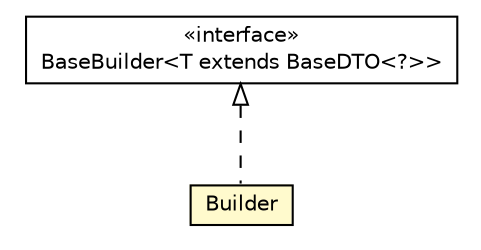 #!/usr/local/bin/dot
#
# Class diagram 
# Generated by UMLGraph version 5.1 (http://www.umlgraph.org/)
#

digraph G {
	edge [fontname="Helvetica",fontsize=10,labelfontname="Helvetica",labelfontsize=10];
	node [fontname="Helvetica",fontsize=10,shape=plaintext];
	nodesep=0.25;
	ranksep=0.5;
	// cn.edu.uestc.acmicpc.db.dto.impl.contest.ContestDTO.Builder
	c9997 [label=<<table title="cn.edu.uestc.acmicpc.db.dto.impl.contest.ContestDTO.Builder" border="0" cellborder="1" cellspacing="0" cellpadding="2" port="p" bgcolor="lemonChiffon" href="./ContestDTO.Builder.html">
		<tr><td><table border="0" cellspacing="0" cellpadding="1">
<tr><td align="center" balign="center"> Builder </td></tr>
		</table></td></tr>
		</table>>, fontname="Helvetica", fontcolor="black", fontsize=10.0];
	// cn.edu.uestc.acmicpc.db.dto.base.BaseBuilder<T extends cn.edu.uestc.acmicpc.db.dto.base.BaseDTO<?>>
	c10048 [label=<<table title="cn.edu.uestc.acmicpc.db.dto.base.BaseBuilder" border="0" cellborder="1" cellspacing="0" cellpadding="2" port="p" href="../../base/BaseBuilder.html">
		<tr><td><table border="0" cellspacing="0" cellpadding="1">
<tr><td align="center" balign="center"> &#171;interface&#187; </td></tr>
<tr><td align="center" balign="center"> BaseBuilder&lt;T extends BaseDTO&lt;?&gt;&gt; </td></tr>
		</table></td></tr>
		</table>>, fontname="Helvetica", fontcolor="black", fontsize=10.0];
	//cn.edu.uestc.acmicpc.db.dto.impl.contest.ContestDTO.Builder implements cn.edu.uestc.acmicpc.db.dto.base.BaseBuilder<T extends cn.edu.uestc.acmicpc.db.dto.base.BaseDTO<?>>
	c10048:p -> c9997:p [dir=back,arrowtail=empty,style=dashed];
}

